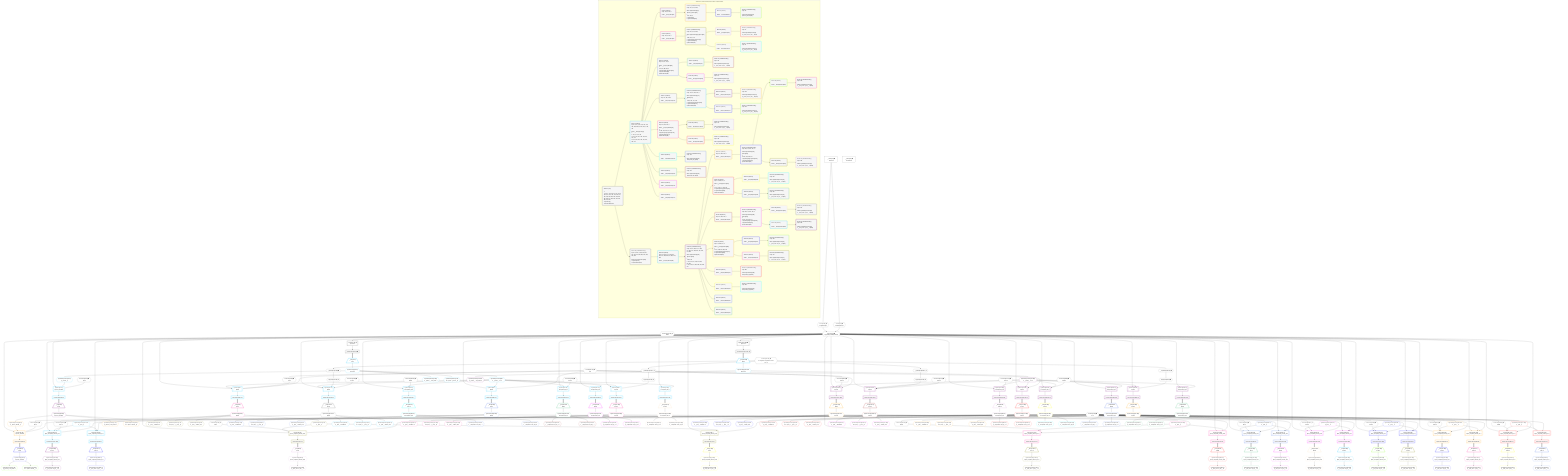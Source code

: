 %%{init: {'themeVariables': { 'fontSize': '12px'}}}%%
graph TD
    classDef path fill:#eee,stroke:#000,color:#000
    classDef plan fill:#fff,stroke-width:1px,color:#000
    classDef itemplan fill:#fff,stroke-width:2px,color:#000
    classDef unbatchedplan fill:#dff,stroke-width:1px,color:#000
    classDef sideeffectplan fill:#fcc,stroke-width:2px,color:#000
    classDef bucket fill:#f6f6f6,color:#000,stroke-width:2px,text-align:left


    %% plan dependencies
    PgSelect7[["PgSelect[7∈0] ➊<br />ᐸpersonᐳ"]]:::plan
    Object10{{"Object[10∈0] ➊<br />ᐸ{pgSettings,withPgClient}ᐳ"}}:::plan
    Object10 --> PgSelect7
    Connection22{{"Connection[22∈0] ➊<br />ᐸ18ᐳ"}}:::plan
    Connection36{{"Connection[36∈0] ➊<br />ᐸ32ᐳ"}}:::plan
    Constant410{{"Constant[410∈0] ➊<br />ᐸ1ᐳ"}}:::plan
    Constant410 --> Connection36
    Connection49{{"Connection[49∈0] ➊<br />ᐸ47ᐳ"}}:::plan
    Constant411{{"Constant[411∈0] ➊<br />ᐸ2ᐳ"}}:::plan
    Constant411 --> Connection49
    Connection65{{"Connection[65∈0] ➊<br />ᐸ61ᐳ"}}:::plan
    Constant410 --> Connection65
    Connection97{{"Connection[97∈0] ➊<br />ᐸ93ᐳ"}}:::plan
    Constant410 --> Connection97
    Connection118{{"Connection[118∈0] ➊<br />ᐸ116ᐳ"}}:::plan
    Connection135{{"Connection[135∈0] ➊<br />ᐸ131ᐳ"}}:::plan
    Constant410 --> Connection135
    Connection169{{"Connection[169∈0] ➊<br />ᐸ165ᐳ"}}:::plan
    Constant410 --> Connection169
    Connection188{{"Connection[188∈0] ➊<br />ᐸ186ᐳ"}}:::plan
    Connection199{{"Connection[199∈0] ➊<br />ᐸ197ᐳ"}}:::plan
    Connection224{{"Connection[224∈0] ➊<br />ᐸ222ᐳ"}}:::plan
    Connection238{{"Connection[238∈0] ➊<br />ᐸ234ᐳ"}}:::plan
    Constant411 --> Connection238
    Connection254{{"Connection[254∈0] ➊<br />ᐸ250ᐳ"}}:::plan
    Constant410 --> Connection254
    Connection286{{"Connection[286∈0] ➊<br />ᐸ282ᐳ"}}:::plan
    Constant410 --> Connection286
    Connection307{{"Connection[307∈0] ➊<br />ᐸ305ᐳ"}}:::plan
    Connection324{{"Connection[324∈0] ➊<br />ᐸ320ᐳ"}}:::plan
    Constant410 --> Connection324
    Connection358{{"Connection[358∈0] ➊<br />ᐸ354ᐳ"}}:::plan
    Constant410 --> Connection358
    Connection377{{"Connection[377∈0] ➊<br />ᐸ375ᐳ"}}:::plan
    Connection388{{"Connection[388∈0] ➊<br />ᐸ386ᐳ"}}:::plan
    Access8{{"Access[8∈0] ➊<br />ᐸ2.pgSettingsᐳ"}}:::plan
    Access9{{"Access[9∈0] ➊<br />ᐸ2.withPgClientᐳ"}}:::plan
    Access8 & Access9 --> Object10
    __InputObject114{{"__InputObject[114∈0] ➊"}}:::plan
    Constant412{{"Constant[412∈0] ➊<br />ᐸ'Large bet on myself in round one.'ᐳ"}}:::plan
    Constant412 --> __InputObject114
    __InputObject151{{"__InputObject[151∈0] ➊"}}:::plan
    Constant412 --> __InputObject151
    __InputObject303{{"__InputObject[303∈0] ➊"}}:::plan
    Constant412 --> __InputObject303
    __InputObject340{{"__InputObject[340∈0] ➊"}}:::plan
    Constant412 --> __InputObject340
    __Value2["__Value[2∈0] ➊<br />ᐸcontextᐳ"]:::plan
    __Value2 --> Access8
    __Value2 --> Access9
    PgSelectRows11[["PgSelectRows[11∈0] ➊"]]:::plan
    PgSelect7 --> PgSelectRows11
    ApplyInput120{{"ApplyInput[120∈0] ➊"}}:::plan
    __InputObject114 --> ApplyInput120
    ApplyInput155{{"ApplyInput[155∈0] ➊"}}:::plan
    __InputObject151 --> ApplyInput155
    ApplyInput309{{"ApplyInput[309∈0] ➊"}}:::plan
    __InputObject303 --> ApplyInput309
    ApplyInput344{{"ApplyInput[344∈0] ➊"}}:::plan
    __InputObject340 --> ApplyInput344
    __Value4["__Value[4∈0] ➊<br />ᐸrootValueᐳ"]:::plan
    PgSelect121[["PgSelect[121∈1]<br />ᐸpostᐳ"]]:::plan
    PgClassExpression44{{"PgClassExpression[44∈1]<br />ᐸ__person__.”id”ᐳ"}}:::plan
    Object10 & PgClassExpression44 & ApplyInput120 & Connection118 --> PgSelect121
    PgSelect23[["PgSelect[23∈1]<br />ᐸperson_friendsᐳ"]]:::plan
    PgClassExpression15{{"PgClassExpression[15∈1]<br />ᐸ__person__ᐳ"}}:::plan
    Object10 & PgClassExpression15 & Connection22 --> PgSelect23
    PgSelect51[["PgSelect[51∈1]<br />ᐸpostᐳ"]]:::plan
    Object10 & PgClassExpression44 & Connection49 & Constant411 --> PgSelect51
    PgSelect190[["PgSelect[190∈1]<br />ᐸcompound_keyᐳ"]]:::plan
    Object10 & PgClassExpression44 & Connection188 --> PgSelect190
    PgSelect201[["PgSelect[201∈1]<br />ᐸcompound_keyᐳ"]]:::plan
    Object10 & PgClassExpression44 & Connection199 --> PgSelect201
    PgSelect153[["PgSelect[153∈1]<br />ᐸpostᐳ"]]:::plan
    Object10 & PgClassExpression44 & ApplyInput155 --> PgSelect153
    PgSelect82[["PgSelect[82∈1]<br />ᐸpostᐳ"]]:::plan
    Object10 & PgClassExpression44 & Constant411 --> PgSelect82
    PgSelect207[["PgSelect[207∈1]<br />ᐸcompound_keyᐳ"]]:::plan
    Object10 & PgClassExpression44 --> PgSelect207
    PgSelect214[["PgSelect[214∈1]<br />ᐸcompound_keyᐳ"]]:::plan
    Object10 & PgClassExpression44 --> PgSelect214
    __Item12[/"__Item[12∈1]<br />ᐸ11ᐳ"\]:::itemplan
    PgSelectRows11 ==> __Item12
    PgSelectSingle13{{"PgSelectSingle[13∈1]<br />ᐸpersonᐳ"}}:::plan
    __Item12 --> PgSelectSingle13
    PgClassExpression14{{"PgClassExpression[14∈1]<br />ᐸ__person__...full_name”ᐳ"}}:::plan
    PgSelectSingle13 --> PgClassExpression14
    PgSelectSingle13 --> PgClassExpression15
    PgClassExpression16{{"PgClassExpression[16∈1]<br />ᐸ”c”.”perso..._person__)ᐳ"}}:::plan
    PgSelectSingle13 --> PgClassExpression16
    PgSelectRows24[["PgSelectRows[24∈1]"]]:::plan
    PgSelect23 --> PgSelectRows24
    PgSelectSingle13 --> PgClassExpression44
    PgSelectRows52[["PgSelectRows[52∈1]"]]:::plan
    PgSelect51 --> PgSelectRows52
    PgSelectRows84[["PgSelectRows[84∈1]"]]:::plan
    PgSelect82 --> PgSelectRows84
    PgSelectRows122[["PgSelectRows[122∈1]"]]:::plan
    PgSelect121 --> PgSelectRows122
    PgSelectRows156[["PgSelectRows[156∈1]"]]:::plan
    PgSelect153 --> PgSelectRows156
    PgSelectRows191[["PgSelectRows[191∈1]"]]:::plan
    PgSelect190 --> PgSelectRows191
    PgSelectRows202[["PgSelectRows[202∈1]"]]:::plan
    PgSelect201 --> PgSelectRows202
    PgSelectRows209[["PgSelectRows[209∈1]"]]:::plan
    PgSelect207 --> PgSelectRows209
    PgSelectRows216[["PgSelectRows[216∈1]"]]:::plan
    PgSelect214 --> PgSelectRows216
    __Item25[/"__Item[25∈2]<br />ᐸ24ᐳ"\]:::itemplan
    PgSelectRows24 ==> __Item25
    PgSelectSingle26{{"PgSelectSingle[26∈2]<br />ᐸperson_friendsᐳ"}}:::plan
    __Item25 --> PgSelectSingle26
    PgSelect37[["PgSelect[37∈3]<br />ᐸperson_friendsᐳ"]]:::plan
    PgClassExpression28{{"PgClassExpression[28∈3]<br />ᐸ__person_friends__ᐳ"}}:::plan
    Object10 & PgClassExpression28 & Connection36 & Constant410 --> PgSelect37
    PgClassExpression27{{"PgClassExpression[27∈3]<br />ᐸ__person_f...full_name”ᐳ"}}:::plan
    PgSelectSingle26 --> PgClassExpression27
    PgSelectSingle26 --> PgClassExpression28
    PgClassExpression29{{"PgClassExpression[29∈3]<br />ᐸ”c”.”perso...friends__)ᐳ"}}:::plan
    PgSelectSingle26 --> PgClassExpression29
    PgSelectRows38[["PgSelectRows[38∈3]"]]:::plan
    PgSelect37 --> PgSelectRows38
    __Item39[/"__Item[39∈4]<br />ᐸ38ᐳ"\]:::itemplan
    PgSelectRows38 ==> __Item39
    PgSelectSingle40{{"PgSelectSingle[40∈4]<br />ᐸperson_friendsᐳ"}}:::plan
    __Item39 --> PgSelectSingle40
    PgClassExpression41{{"PgClassExpression[41∈5]<br />ᐸ__person_f...full_name”ᐳ"}}:::plan
    PgSelectSingle40 --> PgClassExpression41
    PgClassExpression43{{"PgClassExpression[43∈5]<br />ᐸ”c”.”perso...friends__)ᐳ"}}:::plan
    PgSelectSingle40 --> PgClassExpression43
    __Item53[/"__Item[53∈6]<br />ᐸ52ᐳ"\]:::itemplan
    PgSelectRows52 ==> __Item53
    PgSelectSingle54{{"PgSelectSingle[54∈6]<br />ᐸpostᐳ"}}:::plan
    __Item53 --> PgSelectSingle54
    PgSelect66[["PgSelect[66∈7]<br />ᐸpost_computed_interval_setᐳ"]]:::plan
    PgClassExpression56{{"PgClassExpression[56∈7]<br />ᐸ__post__ᐳ"}}:::plan
    Object10 & PgClassExpression56 & Connection65 & Constant410 --> PgSelect66
    PgSelect74[["PgSelect[74∈7]<br />ᐸpost_computed_interval_setᐳ"]]:::plan
    Object10 & PgClassExpression56 & Constant410 --> PgSelect74
    PgClassExpression55{{"PgClassExpression[55∈7]<br />ᐸ__post__.”headline”ᐳ"}}:::plan
    PgSelectSingle54 --> PgClassExpression55
    PgSelectSingle54 --> PgClassExpression56
    PgClassExpression57{{"PgClassExpression[57∈7]<br />ᐸ”a”.”post_...(__post__)ᐳ"}}:::plan
    PgSelectSingle54 --> PgClassExpression57
    PgClassExpression58{{"PgClassExpression[58∈7]<br />ᐸ__post__.”author_id”ᐳ"}}:::plan
    PgSelectSingle54 --> PgClassExpression58
    PgSelectRows67[["PgSelectRows[67∈7]"]]:::plan
    PgSelect66 --> PgSelectRows67
    PgSelectRows76[["PgSelectRows[76∈7]"]]:::plan
    PgSelect74 --> PgSelectRows76
    __Item68[/"__Item[68∈8]<br />ᐸ67ᐳ"\]:::itemplan
    PgSelectRows67 ==> __Item68
    PgSelectSingle69{{"PgSelectSingle[69∈8]<br />ᐸpost_computed_interval_setᐳ"}}:::plan
    __Item68 --> PgSelectSingle69
    PgClassExpression70{{"PgClassExpression[70∈8]<br />ᐸ__post_com...al_set__.vᐳ"}}:::plan
    PgSelectSingle69 --> PgClassExpression70
    __Item77[/"__Item[77∈10]<br />ᐸ76ᐳ"\]:::itemplan
    PgSelectRows76 ==> __Item77
    PgSelectSingle78{{"PgSelectSingle[78∈10]<br />ᐸpost_computed_interval_setᐳ"}}:::plan
    __Item77 --> PgSelectSingle78
    PgClassExpression79{{"PgClassExpression[79∈10]<br />ᐸ__post_com...al_set__.vᐳ"}}:::plan
    PgSelectSingle78 --> PgClassExpression79
    PgSelect98[["PgSelect[98∈12]<br />ᐸpost_computed_interval_setᐳ"]]:::plan
    PgClassExpression88{{"PgClassExpression[88∈12]<br />ᐸ__post__ᐳ"}}:::plan
    Object10 & PgClassExpression88 & Connection97 & Constant410 --> PgSelect98
    PgSelect106[["PgSelect[106∈12]<br />ᐸpost_computed_interval_setᐳ"]]:::plan
    Object10 & PgClassExpression88 & Constant410 --> PgSelect106
    __Item85[/"__Item[85∈12]<br />ᐸ84ᐳ"\]:::itemplan
    PgSelectRows84 ==> __Item85
    PgSelectSingle86{{"PgSelectSingle[86∈12]<br />ᐸpostᐳ"}}:::plan
    __Item85 --> PgSelectSingle86
    PgClassExpression87{{"PgClassExpression[87∈12]<br />ᐸ__post__.”headline”ᐳ"}}:::plan
    PgSelectSingle86 --> PgClassExpression87
    PgSelectSingle86 --> PgClassExpression88
    PgClassExpression89{{"PgClassExpression[89∈12]<br />ᐸ”a”.”post_...(__post__)ᐳ"}}:::plan
    PgSelectSingle86 --> PgClassExpression89
    PgClassExpression90{{"PgClassExpression[90∈12]<br />ᐸ__post__.”author_id”ᐳ"}}:::plan
    PgSelectSingle86 --> PgClassExpression90
    PgSelectRows99[["PgSelectRows[99∈12]"]]:::plan
    PgSelect98 --> PgSelectRows99
    PgSelectRows108[["PgSelectRows[108∈12]"]]:::plan
    PgSelect106 --> PgSelectRows108
    __Item100[/"__Item[100∈13]<br />ᐸ99ᐳ"\]:::itemplan
    PgSelectRows99 ==> __Item100
    PgSelectSingle101{{"PgSelectSingle[101∈13]<br />ᐸpost_computed_interval_setᐳ"}}:::plan
    __Item100 --> PgSelectSingle101
    PgClassExpression102{{"PgClassExpression[102∈13]<br />ᐸ__post_com...al_set__.vᐳ"}}:::plan
    PgSelectSingle101 --> PgClassExpression102
    __Item109[/"__Item[109∈15]<br />ᐸ108ᐳ"\]:::itemplan
    PgSelectRows108 ==> __Item109
    PgSelectSingle110{{"PgSelectSingle[110∈15]<br />ᐸpost_computed_interval_setᐳ"}}:::plan
    __Item109 --> PgSelectSingle110
    PgClassExpression111{{"PgClassExpression[111∈15]<br />ᐸ__post_com...al_set__.vᐳ"}}:::plan
    PgSelectSingle110 --> PgClassExpression111
    __Item123[/"__Item[123∈17]<br />ᐸ122ᐳ"\]:::itemplan
    PgSelectRows122 ==> __Item123
    PgSelectSingle124{{"PgSelectSingle[124∈17]<br />ᐸpostᐳ"}}:::plan
    __Item123 --> PgSelectSingle124
    PgSelect136[["PgSelect[136∈18]<br />ᐸpost_computed_interval_setᐳ"]]:::plan
    PgClassExpression126{{"PgClassExpression[126∈18]<br />ᐸ__post__ᐳ"}}:::plan
    Object10 & PgClassExpression126 & Connection135 & Constant410 --> PgSelect136
    PgSelect144[["PgSelect[144∈18]<br />ᐸpost_computed_interval_setᐳ"]]:::plan
    Object10 & PgClassExpression126 & Constant410 --> PgSelect144
    PgClassExpression125{{"PgClassExpression[125∈18]<br />ᐸ__post__.”headline”ᐳ"}}:::plan
    PgSelectSingle124 --> PgClassExpression125
    PgSelectSingle124 --> PgClassExpression126
    PgClassExpression127{{"PgClassExpression[127∈18]<br />ᐸ”a”.”post_...(__post__)ᐳ"}}:::plan
    PgSelectSingle124 --> PgClassExpression127
    PgClassExpression128{{"PgClassExpression[128∈18]<br />ᐸ__post__.”author_id”ᐳ"}}:::plan
    PgSelectSingle124 --> PgClassExpression128
    PgSelectRows137[["PgSelectRows[137∈18]"]]:::plan
    PgSelect136 --> PgSelectRows137
    PgSelectRows146[["PgSelectRows[146∈18]"]]:::plan
    PgSelect144 --> PgSelectRows146
    __Item138[/"__Item[138∈19]<br />ᐸ137ᐳ"\]:::itemplan
    PgSelectRows137 ==> __Item138
    PgSelectSingle139{{"PgSelectSingle[139∈19]<br />ᐸpost_computed_interval_setᐳ"}}:::plan
    __Item138 --> PgSelectSingle139
    PgClassExpression140{{"PgClassExpression[140∈19]<br />ᐸ__post_com...al_set__.vᐳ"}}:::plan
    PgSelectSingle139 --> PgClassExpression140
    __Item147[/"__Item[147∈21]<br />ᐸ146ᐳ"\]:::itemplan
    PgSelectRows146 ==> __Item147
    PgSelectSingle148{{"PgSelectSingle[148∈21]<br />ᐸpost_computed_interval_setᐳ"}}:::plan
    __Item147 --> PgSelectSingle148
    PgClassExpression149{{"PgClassExpression[149∈21]<br />ᐸ__post_com...al_set__.vᐳ"}}:::plan
    PgSelectSingle148 --> PgClassExpression149
    PgSelect170[["PgSelect[170∈23]<br />ᐸpost_computed_interval_setᐳ"]]:::plan
    PgClassExpression160{{"PgClassExpression[160∈23]<br />ᐸ__post__ᐳ"}}:::plan
    Object10 & PgClassExpression160 & Connection169 & Constant410 --> PgSelect170
    PgSelect178[["PgSelect[178∈23]<br />ᐸpost_computed_interval_setᐳ"]]:::plan
    Object10 & PgClassExpression160 & Constant410 --> PgSelect178
    __Item157[/"__Item[157∈23]<br />ᐸ156ᐳ"\]:::itemplan
    PgSelectRows156 ==> __Item157
    PgSelectSingle158{{"PgSelectSingle[158∈23]<br />ᐸpostᐳ"}}:::plan
    __Item157 --> PgSelectSingle158
    PgClassExpression159{{"PgClassExpression[159∈23]<br />ᐸ__post__.”headline”ᐳ"}}:::plan
    PgSelectSingle158 --> PgClassExpression159
    PgSelectSingle158 --> PgClassExpression160
    PgClassExpression161{{"PgClassExpression[161∈23]<br />ᐸ”a”.”post_...(__post__)ᐳ"}}:::plan
    PgSelectSingle158 --> PgClassExpression161
    PgClassExpression162{{"PgClassExpression[162∈23]<br />ᐸ__post__.”author_id”ᐳ"}}:::plan
    PgSelectSingle158 --> PgClassExpression162
    PgSelectRows171[["PgSelectRows[171∈23]"]]:::plan
    PgSelect170 --> PgSelectRows171
    PgSelectRows180[["PgSelectRows[180∈23]"]]:::plan
    PgSelect178 --> PgSelectRows180
    __Item172[/"__Item[172∈24]<br />ᐸ171ᐳ"\]:::itemplan
    PgSelectRows171 ==> __Item172
    PgSelectSingle173{{"PgSelectSingle[173∈24]<br />ᐸpost_computed_interval_setᐳ"}}:::plan
    __Item172 --> PgSelectSingle173
    PgClassExpression174{{"PgClassExpression[174∈24]<br />ᐸ__post_com...al_set__.vᐳ"}}:::plan
    PgSelectSingle173 --> PgClassExpression174
    __Item181[/"__Item[181∈26]<br />ᐸ180ᐳ"\]:::itemplan
    PgSelectRows180 ==> __Item181
    PgSelectSingle182{{"PgSelectSingle[182∈26]<br />ᐸpost_computed_interval_setᐳ"}}:::plan
    __Item181 --> PgSelectSingle182
    PgClassExpression183{{"PgClassExpression[183∈26]<br />ᐸ__post_com...al_set__.vᐳ"}}:::plan
    PgSelectSingle182 --> PgClassExpression183
    __Item192[/"__Item[192∈28]<br />ᐸ191ᐳ"\]:::itemplan
    PgSelectRows191 ==> __Item192
    PgSelectSingle193{{"PgSelectSingle[193∈28]<br />ᐸcompound_keyᐳ"}}:::plan
    __Item192 --> PgSelectSingle193
    PgClassExpression194{{"PgClassExpression[194∈29]<br />ᐸ__compound...rson_id_1”ᐳ"}}:::plan
    PgSelectSingle193 --> PgClassExpression194
    PgClassExpression195{{"PgClassExpression[195∈29]<br />ᐸ__compound...rson_id_2”ᐳ"}}:::plan
    PgSelectSingle193 --> PgClassExpression195
    __Item203[/"__Item[203∈30]<br />ᐸ202ᐳ"\]:::itemplan
    PgSelectRows202 ==> __Item203
    PgSelectSingle204{{"PgSelectSingle[204∈30]<br />ᐸcompound_keyᐳ"}}:::plan
    __Item203 --> PgSelectSingle204
    PgClassExpression205{{"PgClassExpression[205∈31]<br />ᐸ__compound...rson_id_1”ᐳ"}}:::plan
    PgSelectSingle204 --> PgClassExpression205
    PgClassExpression206{{"PgClassExpression[206∈31]<br />ᐸ__compound...rson_id_2”ᐳ"}}:::plan
    PgSelectSingle204 --> PgClassExpression206
    __Item210[/"__Item[210∈32]<br />ᐸ209ᐳ"\]:::itemplan
    PgSelectRows209 ==> __Item210
    PgSelectSingle211{{"PgSelectSingle[211∈32]<br />ᐸcompound_keyᐳ"}}:::plan
    __Item210 --> PgSelectSingle211
    PgClassExpression212{{"PgClassExpression[212∈32]<br />ᐸ__compound...rson_id_1”ᐳ"}}:::plan
    PgSelectSingle211 --> PgClassExpression212
    PgClassExpression213{{"PgClassExpression[213∈32]<br />ᐸ__compound...rson_id_2”ᐳ"}}:::plan
    PgSelectSingle211 --> PgClassExpression213
    __Item217[/"__Item[217∈33]<br />ᐸ216ᐳ"\]:::itemplan
    PgSelectRows216 ==> __Item217
    PgSelectSingle218{{"PgSelectSingle[218∈33]<br />ᐸcompound_keyᐳ"}}:::plan
    __Item217 --> PgSelectSingle218
    PgClassExpression219{{"PgClassExpression[219∈33]<br />ᐸ__compound...rson_id_1”ᐳ"}}:::plan
    PgSelectSingle218 --> PgClassExpression219
    PgClassExpression220{{"PgClassExpression[220∈33]<br />ᐸ__compound...rson_id_2”ᐳ"}}:::plan
    PgSelectSingle218 --> PgClassExpression220
    PgSelect226[["PgSelect[226∈34] ➊<br />ᐸpersonᐳ"]]:::plan
    Object10 & Connection224 --> PgSelect226
    PgSelectRows227[["PgSelectRows[227∈34] ➊"]]:::plan
    PgSelect226 --> PgSelectRows227
    __Item228[/"__Item[228∈35]<br />ᐸ227ᐳ"\]:::itemplan
    PgSelectRows227 ==> __Item228
    PgSelectSingle229{{"PgSelectSingle[229∈35]<br />ᐸpersonᐳ"}}:::plan
    __Item228 --> PgSelectSingle229
    PgSelect310[["PgSelect[310∈36]<br />ᐸpostᐳ"]]:::plan
    PgClassExpression230{{"PgClassExpression[230∈36]<br />ᐸ__person__.”id”ᐳ"}}:::plan
    Object10 & PgClassExpression230 & ApplyInput309 & Connection307 --> PgSelect310
    PgSelect240[["PgSelect[240∈36]<br />ᐸpostᐳ"]]:::plan
    Object10 & PgClassExpression230 & Connection238 & Constant411 --> PgSelect240
    PgSelect379[["PgSelect[379∈36]<br />ᐸcompound_keyᐳ"]]:::plan
    Object10 & PgClassExpression230 & Connection377 --> PgSelect379
    PgSelect390[["PgSelect[390∈36]<br />ᐸcompound_keyᐳ"]]:::plan
    Object10 & PgClassExpression230 & Connection388 --> PgSelect390
    PgSelect342[["PgSelect[342∈36]<br />ᐸpostᐳ"]]:::plan
    Object10 & PgClassExpression230 & ApplyInput344 --> PgSelect342
    PgSelect271[["PgSelect[271∈36]<br />ᐸpostᐳ"]]:::plan
    Object10 & PgClassExpression230 & Constant411 --> PgSelect271
    PgSelect396[["PgSelect[396∈36]<br />ᐸcompound_keyᐳ"]]:::plan
    Object10 & PgClassExpression230 --> PgSelect396
    PgSelect403[["PgSelect[403∈36]<br />ᐸcompound_keyᐳ"]]:::plan
    Object10 & PgClassExpression230 --> PgSelect403
    PgSelectSingle229 --> PgClassExpression230
    PgClassExpression231{{"PgClassExpression[231∈36]<br />ᐸ__person__...full_name”ᐳ"}}:::plan
    PgSelectSingle229 --> PgClassExpression231
    PgSelectRows241[["PgSelectRows[241∈36]"]]:::plan
    PgSelect240 --> PgSelectRows241
    PgSelectRows273[["PgSelectRows[273∈36]"]]:::plan
    PgSelect271 --> PgSelectRows273
    PgSelectRows311[["PgSelectRows[311∈36]"]]:::plan
    PgSelect310 --> PgSelectRows311
    PgSelectRows345[["PgSelectRows[345∈36]"]]:::plan
    PgSelect342 --> PgSelectRows345
    PgSelectRows380[["PgSelectRows[380∈36]"]]:::plan
    PgSelect379 --> PgSelectRows380
    PgSelectRows391[["PgSelectRows[391∈36]"]]:::plan
    PgSelect390 --> PgSelectRows391
    PgSelectRows398[["PgSelectRows[398∈36]"]]:::plan
    PgSelect396 --> PgSelectRows398
    PgSelectRows405[["PgSelectRows[405∈36]"]]:::plan
    PgSelect403 --> PgSelectRows405
    __Item242[/"__Item[242∈37]<br />ᐸ241ᐳ"\]:::itemplan
    PgSelectRows241 ==> __Item242
    PgSelectSingle243{{"PgSelectSingle[243∈37]<br />ᐸpostᐳ"}}:::plan
    __Item242 --> PgSelectSingle243
    PgSelect255[["PgSelect[255∈38]<br />ᐸpost_computed_interval_setᐳ"]]:::plan
    PgClassExpression245{{"PgClassExpression[245∈38]<br />ᐸ__post__ᐳ"}}:::plan
    Object10 & PgClassExpression245 & Connection254 & Constant410 --> PgSelect255
    PgSelect263[["PgSelect[263∈38]<br />ᐸpost_computed_interval_setᐳ"]]:::plan
    Object10 & PgClassExpression245 & Constant410 --> PgSelect263
    PgClassExpression244{{"PgClassExpression[244∈38]<br />ᐸ__post__.”headline”ᐳ"}}:::plan
    PgSelectSingle243 --> PgClassExpression244
    PgSelectSingle243 --> PgClassExpression245
    PgClassExpression246{{"PgClassExpression[246∈38]<br />ᐸ”a”.”post_...(__post__)ᐳ"}}:::plan
    PgSelectSingle243 --> PgClassExpression246
    PgClassExpression247{{"PgClassExpression[247∈38]<br />ᐸ__post__.”author_id”ᐳ"}}:::plan
    PgSelectSingle243 --> PgClassExpression247
    PgSelectRows256[["PgSelectRows[256∈38]"]]:::plan
    PgSelect255 --> PgSelectRows256
    PgSelectRows265[["PgSelectRows[265∈38]"]]:::plan
    PgSelect263 --> PgSelectRows265
    __Item257[/"__Item[257∈39]<br />ᐸ256ᐳ"\]:::itemplan
    PgSelectRows256 ==> __Item257
    PgSelectSingle258{{"PgSelectSingle[258∈39]<br />ᐸpost_computed_interval_setᐳ"}}:::plan
    __Item257 --> PgSelectSingle258
    PgClassExpression259{{"PgClassExpression[259∈39]<br />ᐸ__post_com...al_set__.vᐳ"}}:::plan
    PgSelectSingle258 --> PgClassExpression259
    __Item266[/"__Item[266∈41]<br />ᐸ265ᐳ"\]:::itemplan
    PgSelectRows265 ==> __Item266
    PgSelectSingle267{{"PgSelectSingle[267∈41]<br />ᐸpost_computed_interval_setᐳ"}}:::plan
    __Item266 --> PgSelectSingle267
    PgClassExpression268{{"PgClassExpression[268∈41]<br />ᐸ__post_com...al_set__.vᐳ"}}:::plan
    PgSelectSingle267 --> PgClassExpression268
    PgSelect287[["PgSelect[287∈43]<br />ᐸpost_computed_interval_setᐳ"]]:::plan
    PgClassExpression277{{"PgClassExpression[277∈43]<br />ᐸ__post__ᐳ"}}:::plan
    Object10 & PgClassExpression277 & Connection286 & Constant410 --> PgSelect287
    PgSelect295[["PgSelect[295∈43]<br />ᐸpost_computed_interval_setᐳ"]]:::plan
    Object10 & PgClassExpression277 & Constant410 --> PgSelect295
    __Item274[/"__Item[274∈43]<br />ᐸ273ᐳ"\]:::itemplan
    PgSelectRows273 ==> __Item274
    PgSelectSingle275{{"PgSelectSingle[275∈43]<br />ᐸpostᐳ"}}:::plan
    __Item274 --> PgSelectSingle275
    PgClassExpression276{{"PgClassExpression[276∈43]<br />ᐸ__post__.”headline”ᐳ"}}:::plan
    PgSelectSingle275 --> PgClassExpression276
    PgSelectSingle275 --> PgClassExpression277
    PgClassExpression278{{"PgClassExpression[278∈43]<br />ᐸ”a”.”post_...(__post__)ᐳ"}}:::plan
    PgSelectSingle275 --> PgClassExpression278
    PgClassExpression279{{"PgClassExpression[279∈43]<br />ᐸ__post__.”author_id”ᐳ"}}:::plan
    PgSelectSingle275 --> PgClassExpression279
    PgSelectRows288[["PgSelectRows[288∈43]"]]:::plan
    PgSelect287 --> PgSelectRows288
    PgSelectRows297[["PgSelectRows[297∈43]"]]:::plan
    PgSelect295 --> PgSelectRows297
    __Item289[/"__Item[289∈44]<br />ᐸ288ᐳ"\]:::itemplan
    PgSelectRows288 ==> __Item289
    PgSelectSingle290{{"PgSelectSingle[290∈44]<br />ᐸpost_computed_interval_setᐳ"}}:::plan
    __Item289 --> PgSelectSingle290
    PgClassExpression291{{"PgClassExpression[291∈44]<br />ᐸ__post_com...al_set__.vᐳ"}}:::plan
    PgSelectSingle290 --> PgClassExpression291
    __Item298[/"__Item[298∈46]<br />ᐸ297ᐳ"\]:::itemplan
    PgSelectRows297 ==> __Item298
    PgSelectSingle299{{"PgSelectSingle[299∈46]<br />ᐸpost_computed_interval_setᐳ"}}:::plan
    __Item298 --> PgSelectSingle299
    PgClassExpression300{{"PgClassExpression[300∈46]<br />ᐸ__post_com...al_set__.vᐳ"}}:::plan
    PgSelectSingle299 --> PgClassExpression300
    __Item312[/"__Item[312∈48]<br />ᐸ311ᐳ"\]:::itemplan
    PgSelectRows311 ==> __Item312
    PgSelectSingle313{{"PgSelectSingle[313∈48]<br />ᐸpostᐳ"}}:::plan
    __Item312 --> PgSelectSingle313
    PgSelect325[["PgSelect[325∈49]<br />ᐸpost_computed_interval_setᐳ"]]:::plan
    PgClassExpression315{{"PgClassExpression[315∈49]<br />ᐸ__post__ᐳ"}}:::plan
    Object10 & PgClassExpression315 & Connection324 & Constant410 --> PgSelect325
    PgSelect333[["PgSelect[333∈49]<br />ᐸpost_computed_interval_setᐳ"]]:::plan
    Object10 & PgClassExpression315 & Constant410 --> PgSelect333
    PgClassExpression314{{"PgClassExpression[314∈49]<br />ᐸ__post__.”headline”ᐳ"}}:::plan
    PgSelectSingle313 --> PgClassExpression314
    PgSelectSingle313 --> PgClassExpression315
    PgClassExpression316{{"PgClassExpression[316∈49]<br />ᐸ”a”.”post_...(__post__)ᐳ"}}:::plan
    PgSelectSingle313 --> PgClassExpression316
    PgClassExpression317{{"PgClassExpression[317∈49]<br />ᐸ__post__.”author_id”ᐳ"}}:::plan
    PgSelectSingle313 --> PgClassExpression317
    PgSelectRows326[["PgSelectRows[326∈49]"]]:::plan
    PgSelect325 --> PgSelectRows326
    PgSelectRows335[["PgSelectRows[335∈49]"]]:::plan
    PgSelect333 --> PgSelectRows335
    __Item327[/"__Item[327∈50]<br />ᐸ326ᐳ"\]:::itemplan
    PgSelectRows326 ==> __Item327
    PgSelectSingle328{{"PgSelectSingle[328∈50]<br />ᐸpost_computed_interval_setᐳ"}}:::plan
    __Item327 --> PgSelectSingle328
    PgClassExpression329{{"PgClassExpression[329∈50]<br />ᐸ__post_com...al_set__.vᐳ"}}:::plan
    PgSelectSingle328 --> PgClassExpression329
    __Item336[/"__Item[336∈52]<br />ᐸ335ᐳ"\]:::itemplan
    PgSelectRows335 ==> __Item336
    PgSelectSingle337{{"PgSelectSingle[337∈52]<br />ᐸpost_computed_interval_setᐳ"}}:::plan
    __Item336 --> PgSelectSingle337
    PgClassExpression338{{"PgClassExpression[338∈52]<br />ᐸ__post_com...al_set__.vᐳ"}}:::plan
    PgSelectSingle337 --> PgClassExpression338
    PgSelect359[["PgSelect[359∈54]<br />ᐸpost_computed_interval_setᐳ"]]:::plan
    PgClassExpression349{{"PgClassExpression[349∈54]<br />ᐸ__post__ᐳ"}}:::plan
    Object10 & PgClassExpression349 & Connection358 & Constant410 --> PgSelect359
    PgSelect367[["PgSelect[367∈54]<br />ᐸpost_computed_interval_setᐳ"]]:::plan
    Object10 & PgClassExpression349 & Constant410 --> PgSelect367
    __Item346[/"__Item[346∈54]<br />ᐸ345ᐳ"\]:::itemplan
    PgSelectRows345 ==> __Item346
    PgSelectSingle347{{"PgSelectSingle[347∈54]<br />ᐸpostᐳ"}}:::plan
    __Item346 --> PgSelectSingle347
    PgClassExpression348{{"PgClassExpression[348∈54]<br />ᐸ__post__.”headline”ᐳ"}}:::plan
    PgSelectSingle347 --> PgClassExpression348
    PgSelectSingle347 --> PgClassExpression349
    PgClassExpression350{{"PgClassExpression[350∈54]<br />ᐸ”a”.”post_...(__post__)ᐳ"}}:::plan
    PgSelectSingle347 --> PgClassExpression350
    PgClassExpression351{{"PgClassExpression[351∈54]<br />ᐸ__post__.”author_id”ᐳ"}}:::plan
    PgSelectSingle347 --> PgClassExpression351
    PgSelectRows360[["PgSelectRows[360∈54]"]]:::plan
    PgSelect359 --> PgSelectRows360
    PgSelectRows369[["PgSelectRows[369∈54]"]]:::plan
    PgSelect367 --> PgSelectRows369
    __Item361[/"__Item[361∈55]<br />ᐸ360ᐳ"\]:::itemplan
    PgSelectRows360 ==> __Item361
    PgSelectSingle362{{"PgSelectSingle[362∈55]<br />ᐸpost_computed_interval_setᐳ"}}:::plan
    __Item361 --> PgSelectSingle362
    PgClassExpression363{{"PgClassExpression[363∈55]<br />ᐸ__post_com...al_set__.vᐳ"}}:::plan
    PgSelectSingle362 --> PgClassExpression363
    __Item370[/"__Item[370∈57]<br />ᐸ369ᐳ"\]:::itemplan
    PgSelectRows369 ==> __Item370
    PgSelectSingle371{{"PgSelectSingle[371∈57]<br />ᐸpost_computed_interval_setᐳ"}}:::plan
    __Item370 --> PgSelectSingle371
    PgClassExpression372{{"PgClassExpression[372∈57]<br />ᐸ__post_com...al_set__.vᐳ"}}:::plan
    PgSelectSingle371 --> PgClassExpression372
    __Item381[/"__Item[381∈59]<br />ᐸ380ᐳ"\]:::itemplan
    PgSelectRows380 ==> __Item381
    PgSelectSingle382{{"PgSelectSingle[382∈59]<br />ᐸcompound_keyᐳ"}}:::plan
    __Item381 --> PgSelectSingle382
    PgClassExpression383{{"PgClassExpression[383∈60]<br />ᐸ__compound...rson_id_1”ᐳ"}}:::plan
    PgSelectSingle382 --> PgClassExpression383
    PgClassExpression384{{"PgClassExpression[384∈60]<br />ᐸ__compound...rson_id_2”ᐳ"}}:::plan
    PgSelectSingle382 --> PgClassExpression384
    __Item392[/"__Item[392∈61]<br />ᐸ391ᐳ"\]:::itemplan
    PgSelectRows391 ==> __Item392
    PgSelectSingle393{{"PgSelectSingle[393∈61]<br />ᐸcompound_keyᐳ"}}:::plan
    __Item392 --> PgSelectSingle393
    PgClassExpression394{{"PgClassExpression[394∈62]<br />ᐸ__compound...rson_id_1”ᐳ"}}:::plan
    PgSelectSingle393 --> PgClassExpression394
    PgClassExpression395{{"PgClassExpression[395∈62]<br />ᐸ__compound...rson_id_2”ᐳ"}}:::plan
    PgSelectSingle393 --> PgClassExpression395
    __Item399[/"__Item[399∈63]<br />ᐸ398ᐳ"\]:::itemplan
    PgSelectRows398 ==> __Item399
    PgSelectSingle400{{"PgSelectSingle[400∈63]<br />ᐸcompound_keyᐳ"}}:::plan
    __Item399 --> PgSelectSingle400
    PgClassExpression401{{"PgClassExpression[401∈63]<br />ᐸ__compound...rson_id_1”ᐳ"}}:::plan
    PgSelectSingle400 --> PgClassExpression401
    PgClassExpression402{{"PgClassExpression[402∈63]<br />ᐸ__compound...rson_id_2”ᐳ"}}:::plan
    PgSelectSingle400 --> PgClassExpression402
    __Item406[/"__Item[406∈64]<br />ᐸ405ᐳ"\]:::itemplan
    PgSelectRows405 ==> __Item406
    PgSelectSingle407{{"PgSelectSingle[407∈64]<br />ᐸcompound_keyᐳ"}}:::plan
    __Item406 --> PgSelectSingle407
    PgClassExpression408{{"PgClassExpression[408∈64]<br />ᐸ__compound...rson_id_1”ᐳ"}}:::plan
    PgSelectSingle407 --> PgClassExpression408
    PgClassExpression409{{"PgClassExpression[409∈64]<br />ᐸ__compound...rson_id_2”ᐳ"}}:::plan
    PgSelectSingle407 --> PgClassExpression409

    %% define steps

    subgraph "Buckets for queries/v4/simple-procedure-computed-fields"
    Bucket0("Bucket 0 (root)<br /><br />1: <br />ᐳ: 6, 8, 9, 410, 411, 412, 10, 22, 36, 49, 65, 97, 114, 118, 120, 135, 151, 155, 169, 188, 199, 224, 238, 254, 286, 303, 307, 309, 324, 340, 344, 358, 377, 388<br />2: PgSelect[7]<br />3: PgSelectRows[11]"):::bucket
    classDef bucket0 stroke:#696969
    class Bucket0,__Value2,__Value4,PgSelect7,Access8,Access9,Object10,PgSelectRows11,Connection22,Connection36,Connection49,Connection65,Connection97,__InputObject114,Connection118,ApplyInput120,Connection135,__InputObject151,ApplyInput155,Connection169,Connection188,Connection199,Connection224,Connection238,Connection254,Connection286,__InputObject303,Connection307,ApplyInput309,Connection324,__InputObject340,ApplyInput344,Connection358,Connection377,Connection388,Constant410,Constant411,Constant412 bucket0
    Bucket1("Bucket 1 (listItem)<br />Deps: 10, 22, 6, 49, 411, 120, 118, 155, 188, 199, 36, 410, 65, 97, 135, 169<br /><br />ROOT __Item{1}ᐸ11ᐳ[12]<br />1: <br />ᐳ: 13, 14, 15, 16, 44<br />2: 23, 51, 82, 121, 153, 190, 201, 207, 214<br />3: 24, 52, 84, 122, 156, 191, 202, 209, 216"):::bucket
    classDef bucket1 stroke:#00bfff
    class Bucket1,__Item12,PgSelectSingle13,PgClassExpression14,PgClassExpression15,PgClassExpression16,PgSelect23,PgSelectRows24,PgClassExpression44,PgSelect51,PgSelectRows52,PgSelect82,PgSelectRows84,PgSelect121,PgSelectRows122,PgSelect153,PgSelectRows156,PgSelect190,PgSelectRows191,PgSelect201,PgSelectRows202,PgSelect207,PgSelectRows209,PgSelect214,PgSelectRows216 bucket1
    Bucket2("Bucket 2 (listItem)<br />Deps: 10, 36, 410, 6<br /><br />ROOT __Item{2}ᐸ24ᐳ[25]"):::bucket
    classDef bucket2 stroke:#7f007f
    class Bucket2,__Item25,PgSelectSingle26 bucket2
    Bucket3("Bucket 3 (nullableBoundary)<br />Deps: 26, 10, 36, 410, 6<br /><br />ROOT PgSelectSingle{2}ᐸperson_friendsᐳ[26]<br />1: <br />ᐳ: 27, 28, 29<br />2: PgSelect[37]<br />3: PgSelectRows[38]"):::bucket
    classDef bucket3 stroke:#ffa500
    class Bucket3,PgClassExpression27,PgClassExpression28,PgClassExpression29,PgSelect37,PgSelectRows38 bucket3
    Bucket4("Bucket 4 (listItem)<br /><br />ROOT __Item{4}ᐸ38ᐳ[39]"):::bucket
    classDef bucket4 stroke:#0000ff
    class Bucket4,__Item39,PgSelectSingle40 bucket4
    Bucket5("Bucket 5 (nullableBoundary)<br />Deps: 40<br /><br />ROOT PgSelectSingle{4}ᐸperson_friendsᐳ[40]"):::bucket
    classDef bucket5 stroke:#7fff00
    class Bucket5,PgClassExpression41,PgClassExpression43 bucket5
    Bucket6("Bucket 6 (listItem)<br />Deps: 10, 65, 410, 6<br /><br />ROOT __Item{6}ᐸ52ᐳ[53]"):::bucket
    classDef bucket6 stroke:#ff1493
    class Bucket6,__Item53,PgSelectSingle54 bucket6
    Bucket7("Bucket 7 (nullableBoundary)<br />Deps: 54, 10, 65, 410, 6<br /><br />ROOT PgSelectSingle{6}ᐸpostᐳ[54]<br />1: <br />ᐳ: 55, 56, 57, 58<br />2: PgSelect[66], PgSelect[74]<br />3: PgSelectRows[67], PgSelectRows[76]"):::bucket
    classDef bucket7 stroke:#808000
    class Bucket7,PgClassExpression55,PgClassExpression56,PgClassExpression57,PgClassExpression58,PgSelect66,PgSelectRows67,PgSelect74,PgSelectRows76 bucket7
    Bucket8("Bucket 8 (listItem)<br /><br />ROOT __Item{8}ᐸ67ᐳ[68]"):::bucket
    classDef bucket8 stroke:#dda0dd
    class Bucket8,__Item68,PgSelectSingle69,PgClassExpression70 bucket8
    Bucket9("Bucket 9 (nullableBoundary)<br />Deps: 70<br /><br />ROOT PgClassExpression{8}ᐸ__post_com...al_set__.vᐳ[70]"):::bucket
    classDef bucket9 stroke:#ff0000
    class Bucket9 bucket9
    Bucket10("Bucket 10 (listItem)<br /><br />ROOT __Item{10}ᐸ76ᐳ[77]"):::bucket
    classDef bucket10 stroke:#ffff00
    class Bucket10,__Item77,PgSelectSingle78,PgClassExpression79 bucket10
    Bucket11("Bucket 11 (nullableBoundary)<br />Deps: 79<br /><br />ROOT PgClassExpression{10}ᐸ__post_com...al_set__.vᐳ[79]"):::bucket
    classDef bucket11 stroke:#00ffff
    class Bucket11 bucket11
    Bucket12("Bucket 12 (listItem)<br />Deps: 10, 97, 410, 6<br /><br />ROOT __Item{12}ᐸ84ᐳ[85]<br />1: <br />ᐳ: 86, 87, 88, 89, 90<br />2: PgSelect[98], PgSelect[106]<br />3: PgSelectRows[99], PgSelectRows[108]"):::bucket
    classDef bucket12 stroke:#4169e1
    class Bucket12,__Item85,PgSelectSingle86,PgClassExpression87,PgClassExpression88,PgClassExpression89,PgClassExpression90,PgSelect98,PgSelectRows99,PgSelect106,PgSelectRows108 bucket12
    Bucket13("Bucket 13 (listItem)<br /><br />ROOT __Item{13}ᐸ99ᐳ[100]"):::bucket
    classDef bucket13 stroke:#3cb371
    class Bucket13,__Item100,PgSelectSingle101,PgClassExpression102 bucket13
    Bucket14("Bucket 14 (nullableBoundary)<br />Deps: 102<br /><br />ROOT PgClassExpression{13}ᐸ__post_com...al_set__.vᐳ[102]"):::bucket
    classDef bucket14 stroke:#a52a2a
    class Bucket14 bucket14
    Bucket15("Bucket 15 (listItem)<br /><br />ROOT __Item{15}ᐸ108ᐳ[109]"):::bucket
    classDef bucket15 stroke:#ff00ff
    class Bucket15,__Item109,PgSelectSingle110,PgClassExpression111 bucket15
    Bucket16("Bucket 16 (nullableBoundary)<br />Deps: 111<br /><br />ROOT PgClassExpression{15}ᐸ__post_com...al_set__.vᐳ[111]"):::bucket
    classDef bucket16 stroke:#f5deb3
    class Bucket16 bucket16
    Bucket17("Bucket 17 (listItem)<br />Deps: 10, 135, 410, 6<br /><br />ROOT __Item{17}ᐸ122ᐳ[123]"):::bucket
    classDef bucket17 stroke:#696969
    class Bucket17,__Item123,PgSelectSingle124 bucket17
    Bucket18("Bucket 18 (nullableBoundary)<br />Deps: 124, 10, 135, 410, 6<br /><br />ROOT PgSelectSingle{17}ᐸpostᐳ[124]<br />1: <br />ᐳ: 125, 126, 127, 128<br />2: PgSelect[136], PgSelect[144]<br />3: PgSelectRows[137], PgSelectRows[146]"):::bucket
    classDef bucket18 stroke:#00bfff
    class Bucket18,PgClassExpression125,PgClassExpression126,PgClassExpression127,PgClassExpression128,PgSelect136,PgSelectRows137,PgSelect144,PgSelectRows146 bucket18
    Bucket19("Bucket 19 (listItem)<br /><br />ROOT __Item{19}ᐸ137ᐳ[138]"):::bucket
    classDef bucket19 stroke:#7f007f
    class Bucket19,__Item138,PgSelectSingle139,PgClassExpression140 bucket19
    Bucket20("Bucket 20 (nullableBoundary)<br />Deps: 140<br /><br />ROOT PgClassExpression{19}ᐸ__post_com...al_set__.vᐳ[140]"):::bucket
    classDef bucket20 stroke:#ffa500
    class Bucket20 bucket20
    Bucket21("Bucket 21 (listItem)<br /><br />ROOT __Item{21}ᐸ146ᐳ[147]"):::bucket
    classDef bucket21 stroke:#0000ff
    class Bucket21,__Item147,PgSelectSingle148,PgClassExpression149 bucket21
    Bucket22("Bucket 22 (nullableBoundary)<br />Deps: 149<br /><br />ROOT PgClassExpression{21}ᐸ__post_com...al_set__.vᐳ[149]"):::bucket
    classDef bucket22 stroke:#7fff00
    class Bucket22 bucket22
    Bucket23("Bucket 23 (listItem)<br />Deps: 10, 169, 410, 6<br /><br />ROOT __Item{23}ᐸ156ᐳ[157]<br />1: <br />ᐳ: 158, 159, 160, 161, 162<br />2: PgSelect[170], PgSelect[178]<br />3: PgSelectRows[171], PgSelectRows[180]"):::bucket
    classDef bucket23 stroke:#ff1493
    class Bucket23,__Item157,PgSelectSingle158,PgClassExpression159,PgClassExpression160,PgClassExpression161,PgClassExpression162,PgSelect170,PgSelectRows171,PgSelect178,PgSelectRows180 bucket23
    Bucket24("Bucket 24 (listItem)<br /><br />ROOT __Item{24}ᐸ171ᐳ[172]"):::bucket
    classDef bucket24 stroke:#808000
    class Bucket24,__Item172,PgSelectSingle173,PgClassExpression174 bucket24
    Bucket25("Bucket 25 (nullableBoundary)<br />Deps: 174<br /><br />ROOT PgClassExpression{24}ᐸ__post_com...al_set__.vᐳ[174]"):::bucket
    classDef bucket25 stroke:#dda0dd
    class Bucket25 bucket25
    Bucket26("Bucket 26 (listItem)<br /><br />ROOT __Item{26}ᐸ180ᐳ[181]"):::bucket
    classDef bucket26 stroke:#ff0000
    class Bucket26,__Item181,PgSelectSingle182,PgClassExpression183 bucket26
    Bucket27("Bucket 27 (nullableBoundary)<br />Deps: 183<br /><br />ROOT PgClassExpression{26}ᐸ__post_com...al_set__.vᐳ[183]"):::bucket
    classDef bucket27 stroke:#ffff00
    class Bucket27 bucket27
    Bucket28("Bucket 28 (listItem)<br /><br />ROOT __Item{28}ᐸ191ᐳ[192]"):::bucket
    classDef bucket28 stroke:#00ffff
    class Bucket28,__Item192,PgSelectSingle193 bucket28
    Bucket29("Bucket 29 (nullableBoundary)<br />Deps: 193<br /><br />ROOT PgSelectSingle{28}ᐸcompound_keyᐳ[193]"):::bucket
    classDef bucket29 stroke:#4169e1
    class Bucket29,PgClassExpression194,PgClassExpression195 bucket29
    Bucket30("Bucket 30 (listItem)<br /><br />ROOT __Item{30}ᐸ202ᐳ[203]"):::bucket
    classDef bucket30 stroke:#3cb371
    class Bucket30,__Item203,PgSelectSingle204 bucket30
    Bucket31("Bucket 31 (nullableBoundary)<br />Deps: 204<br /><br />ROOT PgSelectSingle{30}ᐸcompound_keyᐳ[204]"):::bucket
    classDef bucket31 stroke:#a52a2a
    class Bucket31,PgClassExpression205,PgClassExpression206 bucket31
    Bucket32("Bucket 32 (listItem)<br /><br />ROOT __Item{32}ᐸ209ᐳ[210]"):::bucket
    classDef bucket32 stroke:#ff00ff
    class Bucket32,__Item210,PgSelectSingle211,PgClassExpression212,PgClassExpression213 bucket32
    Bucket33("Bucket 33 (listItem)<br /><br />ROOT __Item{33}ᐸ216ᐳ[217]"):::bucket
    classDef bucket33 stroke:#f5deb3
    class Bucket33,__Item217,PgSelectSingle218,PgClassExpression219,PgClassExpression220 bucket33
    Bucket34("Bucket 34 (nullableBoundary)<br />Deps: 10, 224, 6, 238, 411, 309, 307, 344, 377, 388, 254, 410, 286, 324, 358<br /><br />ROOT Connectionᐸ222ᐳ[224]<br />1: PgSelect[226]<br />2: PgSelectRows[227]"):::bucket
    classDef bucket34 stroke:#696969
    class Bucket34,PgSelect226,PgSelectRows227 bucket34
    Bucket35("Bucket 35 (listItem)<br />Deps: 10, 238, 6, 411, 309, 307, 344, 377, 388, 254, 410, 286, 324, 358<br /><br />ROOT __Item{35}ᐸ227ᐳ[228]"):::bucket
    classDef bucket35 stroke:#00bfff
    class Bucket35,__Item228,PgSelectSingle229 bucket35
    Bucket36("Bucket 36 (nullableBoundary)<br />Deps: 229, 10, 238, 6, 411, 309, 307, 344, 377, 388, 254, 410, 286, 324, 358<br /><br />ROOT PgSelectSingle{35}ᐸpersonᐳ[229]<br />1: <br />ᐳ: 230, 231<br />2: 240, 271, 310, 342, 379, 390, 396, 403<br />3: 241, 273, 311, 345, 380, 391, 398, 405"):::bucket
    classDef bucket36 stroke:#7f007f
    class Bucket36,PgClassExpression230,PgClassExpression231,PgSelect240,PgSelectRows241,PgSelect271,PgSelectRows273,PgSelect310,PgSelectRows311,PgSelect342,PgSelectRows345,PgSelect379,PgSelectRows380,PgSelect390,PgSelectRows391,PgSelect396,PgSelectRows398,PgSelect403,PgSelectRows405 bucket36
    Bucket37("Bucket 37 (listItem)<br />Deps: 10, 254, 410, 6<br /><br />ROOT __Item{37}ᐸ241ᐳ[242]"):::bucket
    classDef bucket37 stroke:#ffa500
    class Bucket37,__Item242,PgSelectSingle243 bucket37
    Bucket38("Bucket 38 (nullableBoundary)<br />Deps: 243, 10, 254, 410, 6<br /><br />ROOT PgSelectSingle{37}ᐸpostᐳ[243]<br />1: <br />ᐳ: 244, 245, 246, 247<br />2: PgSelect[255], PgSelect[263]<br />3: PgSelectRows[256], PgSelectRows[265]"):::bucket
    classDef bucket38 stroke:#0000ff
    class Bucket38,PgClassExpression244,PgClassExpression245,PgClassExpression246,PgClassExpression247,PgSelect255,PgSelectRows256,PgSelect263,PgSelectRows265 bucket38
    Bucket39("Bucket 39 (listItem)<br /><br />ROOT __Item{39}ᐸ256ᐳ[257]"):::bucket
    classDef bucket39 stroke:#7fff00
    class Bucket39,__Item257,PgSelectSingle258,PgClassExpression259 bucket39
    Bucket40("Bucket 40 (nullableBoundary)<br />Deps: 259<br /><br />ROOT PgClassExpression{39}ᐸ__post_com...al_set__.vᐳ[259]"):::bucket
    classDef bucket40 stroke:#ff1493
    class Bucket40 bucket40
    Bucket41("Bucket 41 (listItem)<br /><br />ROOT __Item{41}ᐸ265ᐳ[266]"):::bucket
    classDef bucket41 stroke:#808000
    class Bucket41,__Item266,PgSelectSingle267,PgClassExpression268 bucket41
    Bucket42("Bucket 42 (nullableBoundary)<br />Deps: 268<br /><br />ROOT PgClassExpression{41}ᐸ__post_com...al_set__.vᐳ[268]"):::bucket
    classDef bucket42 stroke:#dda0dd
    class Bucket42 bucket42
    Bucket43("Bucket 43 (listItem)<br />Deps: 10, 286, 410, 6<br /><br />ROOT __Item{43}ᐸ273ᐳ[274]<br />1: <br />ᐳ: 275, 276, 277, 278, 279<br />2: PgSelect[287], PgSelect[295]<br />3: PgSelectRows[288], PgSelectRows[297]"):::bucket
    classDef bucket43 stroke:#ff0000
    class Bucket43,__Item274,PgSelectSingle275,PgClassExpression276,PgClassExpression277,PgClassExpression278,PgClassExpression279,PgSelect287,PgSelectRows288,PgSelect295,PgSelectRows297 bucket43
    Bucket44("Bucket 44 (listItem)<br /><br />ROOT __Item{44}ᐸ288ᐳ[289]"):::bucket
    classDef bucket44 stroke:#ffff00
    class Bucket44,__Item289,PgSelectSingle290,PgClassExpression291 bucket44
    Bucket45("Bucket 45 (nullableBoundary)<br />Deps: 291<br /><br />ROOT PgClassExpression{44}ᐸ__post_com...al_set__.vᐳ[291]"):::bucket
    classDef bucket45 stroke:#00ffff
    class Bucket45 bucket45
    Bucket46("Bucket 46 (listItem)<br /><br />ROOT __Item{46}ᐸ297ᐳ[298]"):::bucket
    classDef bucket46 stroke:#4169e1
    class Bucket46,__Item298,PgSelectSingle299,PgClassExpression300 bucket46
    Bucket47("Bucket 47 (nullableBoundary)<br />Deps: 300<br /><br />ROOT PgClassExpression{46}ᐸ__post_com...al_set__.vᐳ[300]"):::bucket
    classDef bucket47 stroke:#3cb371
    class Bucket47 bucket47
    Bucket48("Bucket 48 (listItem)<br />Deps: 10, 324, 410, 6<br /><br />ROOT __Item{48}ᐸ311ᐳ[312]"):::bucket
    classDef bucket48 stroke:#a52a2a
    class Bucket48,__Item312,PgSelectSingle313 bucket48
    Bucket49("Bucket 49 (nullableBoundary)<br />Deps: 313, 10, 324, 410, 6<br /><br />ROOT PgSelectSingle{48}ᐸpostᐳ[313]<br />1: <br />ᐳ: 314, 315, 316, 317<br />2: PgSelect[325], PgSelect[333]<br />3: PgSelectRows[326], PgSelectRows[335]"):::bucket
    classDef bucket49 stroke:#ff00ff
    class Bucket49,PgClassExpression314,PgClassExpression315,PgClassExpression316,PgClassExpression317,PgSelect325,PgSelectRows326,PgSelect333,PgSelectRows335 bucket49
    Bucket50("Bucket 50 (listItem)<br /><br />ROOT __Item{50}ᐸ326ᐳ[327]"):::bucket
    classDef bucket50 stroke:#f5deb3
    class Bucket50,__Item327,PgSelectSingle328,PgClassExpression329 bucket50
    Bucket51("Bucket 51 (nullableBoundary)<br />Deps: 329<br /><br />ROOT PgClassExpression{50}ᐸ__post_com...al_set__.vᐳ[329]"):::bucket
    classDef bucket51 stroke:#696969
    class Bucket51 bucket51
    Bucket52("Bucket 52 (listItem)<br /><br />ROOT __Item{52}ᐸ335ᐳ[336]"):::bucket
    classDef bucket52 stroke:#00bfff
    class Bucket52,__Item336,PgSelectSingle337,PgClassExpression338 bucket52
    Bucket53("Bucket 53 (nullableBoundary)<br />Deps: 338<br /><br />ROOT PgClassExpression{52}ᐸ__post_com...al_set__.vᐳ[338]"):::bucket
    classDef bucket53 stroke:#7f007f
    class Bucket53 bucket53
    Bucket54("Bucket 54 (listItem)<br />Deps: 10, 358, 410, 6<br /><br />ROOT __Item{54}ᐸ345ᐳ[346]<br />1: <br />ᐳ: 347, 348, 349, 350, 351<br />2: PgSelect[359], PgSelect[367]<br />3: PgSelectRows[360], PgSelectRows[369]"):::bucket
    classDef bucket54 stroke:#ffa500
    class Bucket54,__Item346,PgSelectSingle347,PgClassExpression348,PgClassExpression349,PgClassExpression350,PgClassExpression351,PgSelect359,PgSelectRows360,PgSelect367,PgSelectRows369 bucket54
    Bucket55("Bucket 55 (listItem)<br /><br />ROOT __Item{55}ᐸ360ᐳ[361]"):::bucket
    classDef bucket55 stroke:#0000ff
    class Bucket55,__Item361,PgSelectSingle362,PgClassExpression363 bucket55
    Bucket56("Bucket 56 (nullableBoundary)<br />Deps: 363<br /><br />ROOT PgClassExpression{55}ᐸ__post_com...al_set__.vᐳ[363]"):::bucket
    classDef bucket56 stroke:#7fff00
    class Bucket56 bucket56
    Bucket57("Bucket 57 (listItem)<br /><br />ROOT __Item{57}ᐸ369ᐳ[370]"):::bucket
    classDef bucket57 stroke:#ff1493
    class Bucket57,__Item370,PgSelectSingle371,PgClassExpression372 bucket57
    Bucket58("Bucket 58 (nullableBoundary)<br />Deps: 372<br /><br />ROOT PgClassExpression{57}ᐸ__post_com...al_set__.vᐳ[372]"):::bucket
    classDef bucket58 stroke:#808000
    class Bucket58 bucket58
    Bucket59("Bucket 59 (listItem)<br /><br />ROOT __Item{59}ᐸ380ᐳ[381]"):::bucket
    classDef bucket59 stroke:#dda0dd
    class Bucket59,__Item381,PgSelectSingle382 bucket59
    Bucket60("Bucket 60 (nullableBoundary)<br />Deps: 382<br /><br />ROOT PgSelectSingle{59}ᐸcompound_keyᐳ[382]"):::bucket
    classDef bucket60 stroke:#ff0000
    class Bucket60,PgClassExpression383,PgClassExpression384 bucket60
    Bucket61("Bucket 61 (listItem)<br /><br />ROOT __Item{61}ᐸ391ᐳ[392]"):::bucket
    classDef bucket61 stroke:#ffff00
    class Bucket61,__Item392,PgSelectSingle393 bucket61
    Bucket62("Bucket 62 (nullableBoundary)<br />Deps: 393<br /><br />ROOT PgSelectSingle{61}ᐸcompound_keyᐳ[393]"):::bucket
    classDef bucket62 stroke:#00ffff
    class Bucket62,PgClassExpression394,PgClassExpression395 bucket62
    Bucket63("Bucket 63 (listItem)<br /><br />ROOT __Item{63}ᐸ398ᐳ[399]"):::bucket
    classDef bucket63 stroke:#4169e1
    class Bucket63,__Item399,PgSelectSingle400,PgClassExpression401,PgClassExpression402 bucket63
    Bucket64("Bucket 64 (listItem)<br /><br />ROOT __Item{64}ᐸ405ᐳ[406]"):::bucket
    classDef bucket64 stroke:#3cb371
    class Bucket64,__Item406,PgSelectSingle407,PgClassExpression408,PgClassExpression409 bucket64
    Bucket0 --> Bucket1 & Bucket34
    Bucket1 --> Bucket2 & Bucket6 & Bucket12 & Bucket17 & Bucket23 & Bucket28 & Bucket30 & Bucket32 & Bucket33
    Bucket2 --> Bucket3
    Bucket3 --> Bucket4
    Bucket4 --> Bucket5
    Bucket6 --> Bucket7
    Bucket7 --> Bucket8 & Bucket10
    Bucket8 --> Bucket9
    Bucket10 --> Bucket11
    Bucket12 --> Bucket13 & Bucket15
    Bucket13 --> Bucket14
    Bucket15 --> Bucket16
    Bucket17 --> Bucket18
    Bucket18 --> Bucket19 & Bucket21
    Bucket19 --> Bucket20
    Bucket21 --> Bucket22
    Bucket23 --> Bucket24 & Bucket26
    Bucket24 --> Bucket25
    Bucket26 --> Bucket27
    Bucket28 --> Bucket29
    Bucket30 --> Bucket31
    Bucket34 --> Bucket35
    Bucket35 --> Bucket36
    Bucket36 --> Bucket37 & Bucket43 & Bucket48 & Bucket54 & Bucket59 & Bucket61 & Bucket63 & Bucket64
    Bucket37 --> Bucket38
    Bucket38 --> Bucket39 & Bucket41
    Bucket39 --> Bucket40
    Bucket41 --> Bucket42
    Bucket43 --> Bucket44 & Bucket46
    Bucket44 --> Bucket45
    Bucket46 --> Bucket47
    Bucket48 --> Bucket49
    Bucket49 --> Bucket50 & Bucket52
    Bucket50 --> Bucket51
    Bucket52 --> Bucket53
    Bucket54 --> Bucket55 & Bucket57
    Bucket55 --> Bucket56
    Bucket57 --> Bucket58
    Bucket59 --> Bucket60
    Bucket61 --> Bucket62
    end